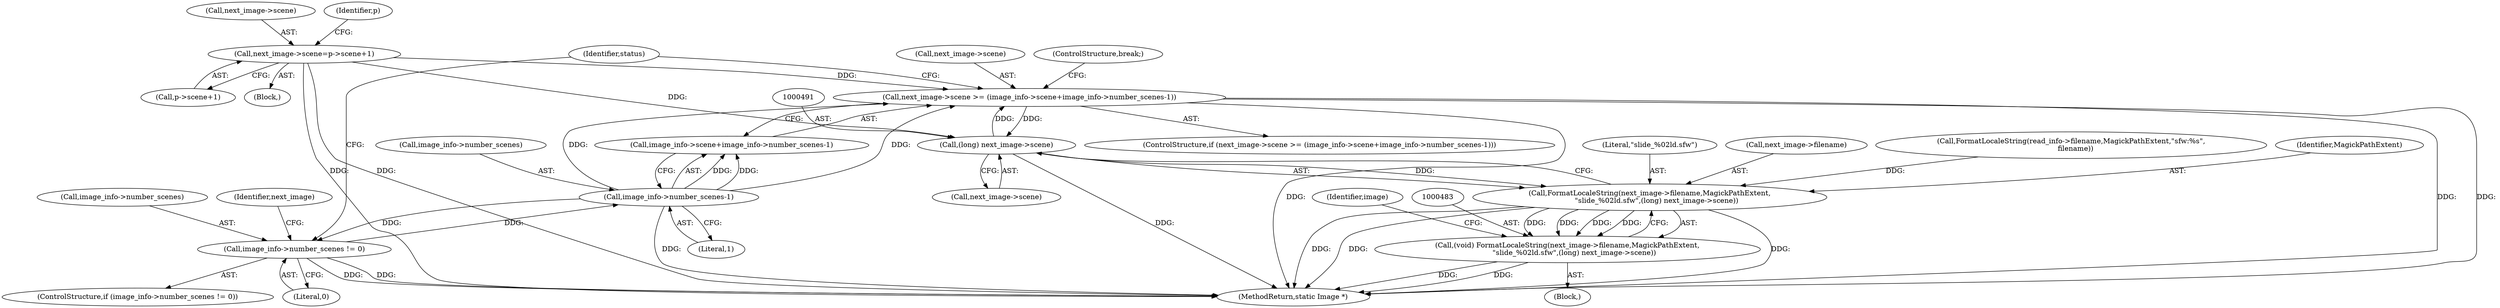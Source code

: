 digraph "0_ImageMagick_6b6bff054d569a77973f2140c0e86366e6168a6c_2@pointer" {
"1000547" [label="(Call,next_image->scene >= (image_info->scene+image_info->number_scenes-1))"];
"1000526" [label="(Call,next_image->scene=p->scene+1)"];
"1000490" [label="(Call,(long) next_image->scene)"];
"1000547" [label="(Call,next_image->scene >= (image_info->scene+image_info->number_scenes-1))"];
"1000555" [label="(Call,image_info->number_scenes-1)"];
"1000541" [label="(Call,image_info->number_scenes != 0)"];
"1000484" [label="(Call,FormatLocaleString(next_image->filename,MagickPathExtent,\n      \"slide_%02ld.sfw\",(long) next_image->scene))"];
"1000482" [label="(Call,(void) FormatLocaleString(next_image->filename,MagickPathExtent,\n      \"slide_%02ld.sfw\",(long) next_image->scene))"];
"1000548" [label="(Call,next_image->scene)"];
"1000559" [label="(Literal,1)"];
"1000633" [label="(MethodReturn,static Image *)"];
"1000556" [label="(Call,image_info->number_scenes)"];
"1000489" [label="(Literal,\"slide_%02ld.sfw\")"];
"1000526" [label="(Call,next_image->scene=p->scene+1)"];
"1000485" [label="(Call,next_image->filename)"];
"1000527" [label="(Call,next_image->scene)"];
"1000542" [label="(Call,image_info->number_scenes)"];
"1000551" [label="(Call,image_info->scene+image_info->number_scenes-1)"];
"1000562" [label="(Identifier,status)"];
"1000497" [label="(Identifier,image)"];
"1000541" [label="(Call,image_info->number_scenes != 0)"];
"1000560" [label="(ControlStructure,break;)"];
"1000549" [label="(Identifier,next_image)"];
"1000537" [label="(Identifier,p)"];
"1000545" [label="(Literal,0)"];
"1000546" [label="(ControlStructure,if (next_image->scene >= (image_info->scene+image_info->number_scenes-1)))"];
"1000242" [label="(Call,FormatLocaleString(read_info->filename,MagickPathExtent,\"sfw:%s\",\n    filename))"];
"1000555" [label="(Call,image_info->number_scenes-1)"];
"1000250" [label="(Block,)"];
"1000530" [label="(Call,p->scene+1)"];
"1000540" [label="(ControlStructure,if (image_info->number_scenes != 0))"];
"1000505" [label="(Block,)"];
"1000492" [label="(Call,next_image->scene)"];
"1000482" [label="(Call,(void) FormatLocaleString(next_image->filename,MagickPathExtent,\n      \"slide_%02ld.sfw\",(long) next_image->scene))"];
"1000547" [label="(Call,next_image->scene >= (image_info->scene+image_info->number_scenes-1))"];
"1000490" [label="(Call,(long) next_image->scene)"];
"1000484" [label="(Call,FormatLocaleString(next_image->filename,MagickPathExtent,\n      \"slide_%02ld.sfw\",(long) next_image->scene))"];
"1000488" [label="(Identifier,MagickPathExtent)"];
"1000547" -> "1000546"  [label="AST: "];
"1000547" -> "1000551"  [label="CFG: "];
"1000548" -> "1000547"  [label="AST: "];
"1000551" -> "1000547"  [label="AST: "];
"1000560" -> "1000547"  [label="CFG: "];
"1000562" -> "1000547"  [label="CFG: "];
"1000547" -> "1000633"  [label="DDG: "];
"1000547" -> "1000633"  [label="DDG: "];
"1000547" -> "1000633"  [label="DDG: "];
"1000547" -> "1000490"  [label="DDG: "];
"1000526" -> "1000547"  [label="DDG: "];
"1000490" -> "1000547"  [label="DDG: "];
"1000555" -> "1000547"  [label="DDG: "];
"1000555" -> "1000547"  [label="DDG: "];
"1000526" -> "1000505"  [label="AST: "];
"1000526" -> "1000530"  [label="CFG: "];
"1000527" -> "1000526"  [label="AST: "];
"1000530" -> "1000526"  [label="AST: "];
"1000537" -> "1000526"  [label="CFG: "];
"1000526" -> "1000633"  [label="DDG: "];
"1000526" -> "1000633"  [label="DDG: "];
"1000526" -> "1000490"  [label="DDG: "];
"1000490" -> "1000484"  [label="AST: "];
"1000490" -> "1000492"  [label="CFG: "];
"1000491" -> "1000490"  [label="AST: "];
"1000492" -> "1000490"  [label="AST: "];
"1000484" -> "1000490"  [label="CFG: "];
"1000490" -> "1000633"  [label="DDG: "];
"1000490" -> "1000484"  [label="DDG: "];
"1000555" -> "1000551"  [label="AST: "];
"1000555" -> "1000559"  [label="CFG: "];
"1000556" -> "1000555"  [label="AST: "];
"1000559" -> "1000555"  [label="AST: "];
"1000551" -> "1000555"  [label="CFG: "];
"1000555" -> "1000633"  [label="DDG: "];
"1000555" -> "1000541"  [label="DDG: "];
"1000555" -> "1000551"  [label="DDG: "];
"1000555" -> "1000551"  [label="DDG: "];
"1000541" -> "1000555"  [label="DDG: "];
"1000541" -> "1000540"  [label="AST: "];
"1000541" -> "1000545"  [label="CFG: "];
"1000542" -> "1000541"  [label="AST: "];
"1000545" -> "1000541"  [label="AST: "];
"1000549" -> "1000541"  [label="CFG: "];
"1000562" -> "1000541"  [label="CFG: "];
"1000541" -> "1000633"  [label="DDG: "];
"1000541" -> "1000633"  [label="DDG: "];
"1000484" -> "1000482"  [label="AST: "];
"1000485" -> "1000484"  [label="AST: "];
"1000488" -> "1000484"  [label="AST: "];
"1000489" -> "1000484"  [label="AST: "];
"1000482" -> "1000484"  [label="CFG: "];
"1000484" -> "1000633"  [label="DDG: "];
"1000484" -> "1000633"  [label="DDG: "];
"1000484" -> "1000633"  [label="DDG: "];
"1000484" -> "1000482"  [label="DDG: "];
"1000484" -> "1000482"  [label="DDG: "];
"1000484" -> "1000482"  [label="DDG: "];
"1000484" -> "1000482"  [label="DDG: "];
"1000242" -> "1000484"  [label="DDG: "];
"1000482" -> "1000250"  [label="AST: "];
"1000483" -> "1000482"  [label="AST: "];
"1000497" -> "1000482"  [label="CFG: "];
"1000482" -> "1000633"  [label="DDG: "];
"1000482" -> "1000633"  [label="DDG: "];
}
